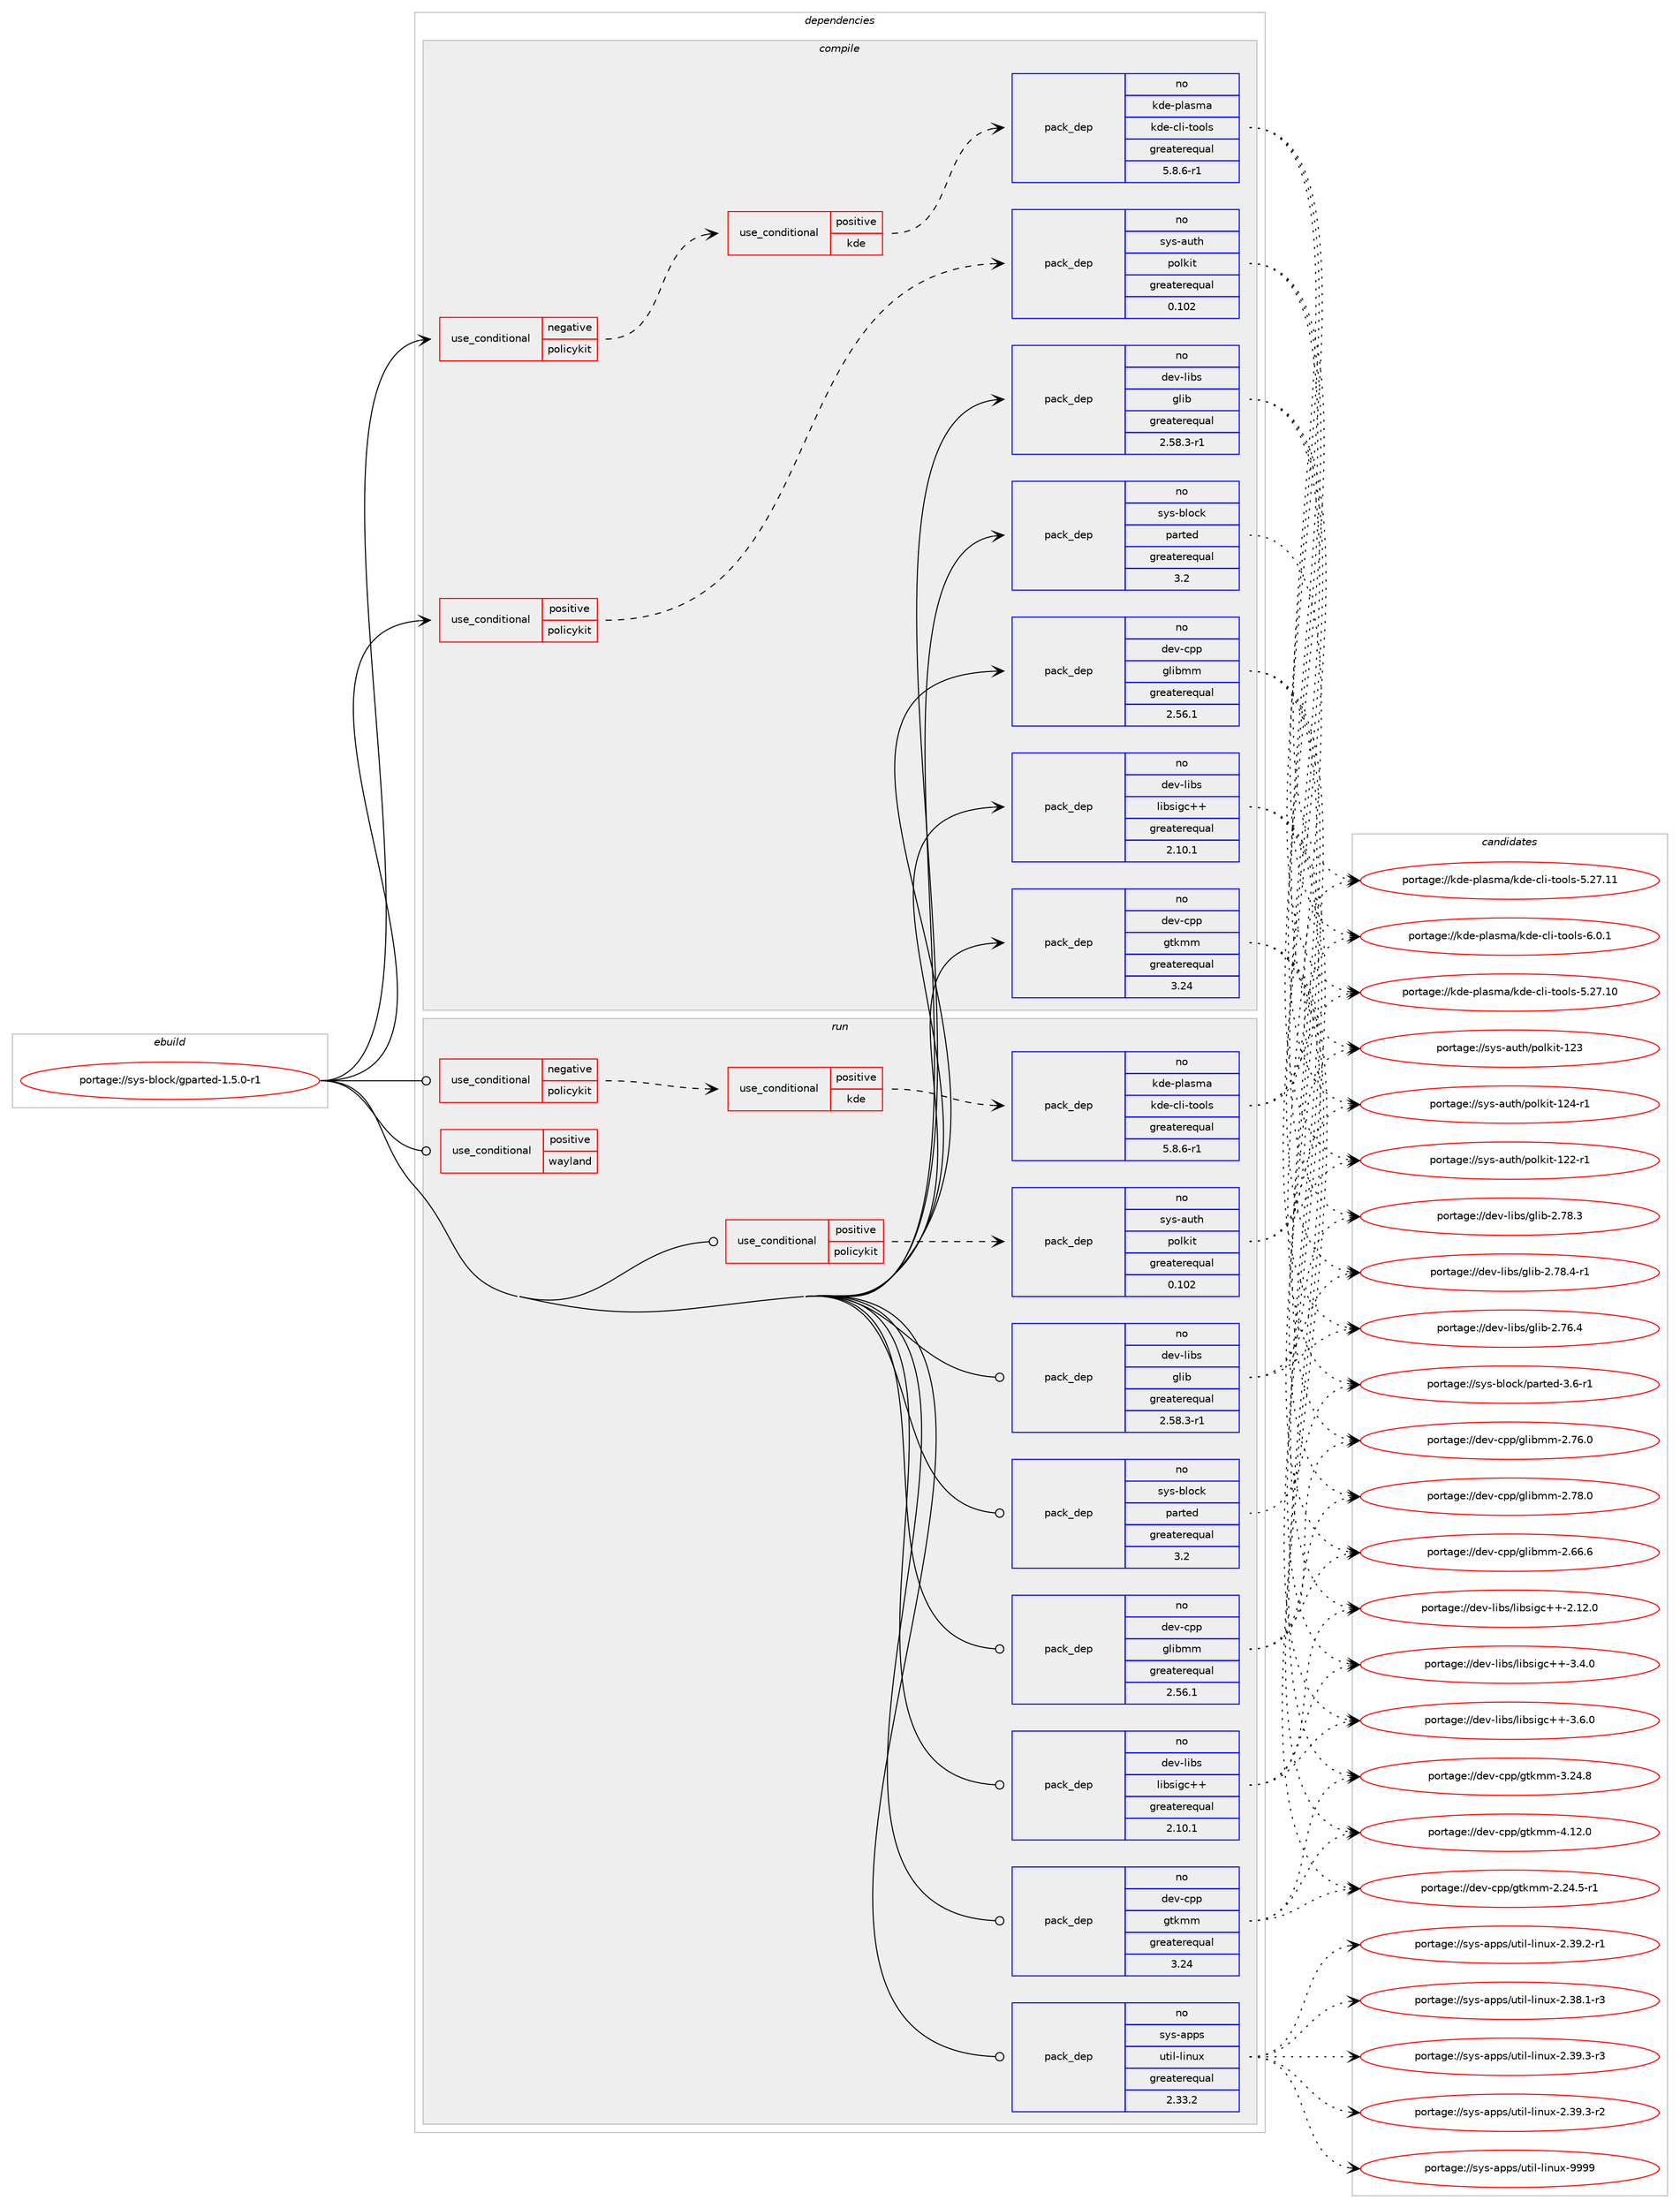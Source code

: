digraph prolog {

# *************
# Graph options
# *************

newrank=true;
concentrate=true;
compound=true;
graph [rankdir=LR,fontname=Helvetica,fontsize=10,ranksep=1.5];#, ranksep=2.5, nodesep=0.2];
edge  [arrowhead=vee];
node  [fontname=Helvetica,fontsize=10];

# **********
# The ebuild
# **********

subgraph cluster_leftcol {
color=gray;
rank=same;
label=<<i>ebuild</i>>;
id [label="portage://sys-block/gparted-1.5.0-r1", color=red, width=4, href="../sys-block/gparted-1.5.0-r1.svg"];
}

# ****************
# The dependencies
# ****************

subgraph cluster_midcol {
color=gray;
label=<<i>dependencies</i>>;
subgraph cluster_compile {
fillcolor="#eeeeee";
style=filled;
label=<<i>compile</i>>;
subgraph cond5613 {
dependency7771 [label=<<TABLE BORDER="0" CELLBORDER="1" CELLSPACING="0" CELLPADDING="4"><TR><TD ROWSPAN="3" CELLPADDING="10">use_conditional</TD></TR><TR><TD>negative</TD></TR><TR><TD>policykit</TD></TR></TABLE>>, shape=none, color=red];
subgraph cond5614 {
dependency7772 [label=<<TABLE BORDER="0" CELLBORDER="1" CELLSPACING="0" CELLPADDING="4"><TR><TD ROWSPAN="3" CELLPADDING="10">use_conditional</TD></TR><TR><TD>positive</TD></TR><TR><TD>kde</TD></TR></TABLE>>, shape=none, color=red];
subgraph pack2090 {
dependency7773 [label=<<TABLE BORDER="0" CELLBORDER="1" CELLSPACING="0" CELLPADDING="4" WIDTH="220"><TR><TD ROWSPAN="6" CELLPADDING="30">pack_dep</TD></TR><TR><TD WIDTH="110">no</TD></TR><TR><TD>kde-plasma</TD></TR><TR><TD>kde-cli-tools</TD></TR><TR><TD>greaterequal</TD></TR><TR><TD>5.8.6-r1</TD></TR></TABLE>>, shape=none, color=blue];
}
dependency7772:e -> dependency7773:w [weight=20,style="dashed",arrowhead="vee"];
}
dependency7771:e -> dependency7772:w [weight=20,style="dashed",arrowhead="vee"];
}
id:e -> dependency7771:w [weight=20,style="solid",arrowhead="vee"];
subgraph cond5615 {
dependency7774 [label=<<TABLE BORDER="0" CELLBORDER="1" CELLSPACING="0" CELLPADDING="4"><TR><TD ROWSPAN="3" CELLPADDING="10">use_conditional</TD></TR><TR><TD>positive</TD></TR><TR><TD>policykit</TD></TR></TABLE>>, shape=none, color=red];
subgraph pack2091 {
dependency7775 [label=<<TABLE BORDER="0" CELLBORDER="1" CELLSPACING="0" CELLPADDING="4" WIDTH="220"><TR><TD ROWSPAN="6" CELLPADDING="30">pack_dep</TD></TR><TR><TD WIDTH="110">no</TD></TR><TR><TD>sys-auth</TD></TR><TR><TD>polkit</TD></TR><TR><TD>greaterequal</TD></TR><TR><TD>0.102</TD></TR></TABLE>>, shape=none, color=blue];
}
dependency7774:e -> dependency7775:w [weight=20,style="dashed",arrowhead="vee"];
}
id:e -> dependency7774:w [weight=20,style="solid",arrowhead="vee"];
subgraph pack2092 {
dependency7776 [label=<<TABLE BORDER="0" CELLBORDER="1" CELLSPACING="0" CELLPADDING="4" WIDTH="220"><TR><TD ROWSPAN="6" CELLPADDING="30">pack_dep</TD></TR><TR><TD WIDTH="110">no</TD></TR><TR><TD>dev-cpp</TD></TR><TR><TD>glibmm</TD></TR><TR><TD>greaterequal</TD></TR><TR><TD>2.56.1</TD></TR></TABLE>>, shape=none, color=blue];
}
id:e -> dependency7776:w [weight=20,style="solid",arrowhead="vee"];
subgraph pack2093 {
dependency7777 [label=<<TABLE BORDER="0" CELLBORDER="1" CELLSPACING="0" CELLPADDING="4" WIDTH="220"><TR><TD ROWSPAN="6" CELLPADDING="30">pack_dep</TD></TR><TR><TD WIDTH="110">no</TD></TR><TR><TD>dev-cpp</TD></TR><TR><TD>gtkmm</TD></TR><TR><TD>greaterequal</TD></TR><TR><TD>3.24</TD></TR></TABLE>>, shape=none, color=blue];
}
id:e -> dependency7777:w [weight=20,style="solid",arrowhead="vee"];
subgraph pack2094 {
dependency7778 [label=<<TABLE BORDER="0" CELLBORDER="1" CELLSPACING="0" CELLPADDING="4" WIDTH="220"><TR><TD ROWSPAN="6" CELLPADDING="30">pack_dep</TD></TR><TR><TD WIDTH="110">no</TD></TR><TR><TD>dev-libs</TD></TR><TR><TD>glib</TD></TR><TR><TD>greaterequal</TD></TR><TR><TD>2.58.3-r1</TD></TR></TABLE>>, shape=none, color=blue];
}
id:e -> dependency7778:w [weight=20,style="solid",arrowhead="vee"];
subgraph pack2095 {
dependency7779 [label=<<TABLE BORDER="0" CELLBORDER="1" CELLSPACING="0" CELLPADDING="4" WIDTH="220"><TR><TD ROWSPAN="6" CELLPADDING="30">pack_dep</TD></TR><TR><TD WIDTH="110">no</TD></TR><TR><TD>dev-libs</TD></TR><TR><TD>libsigc++</TD></TR><TR><TD>greaterequal</TD></TR><TR><TD>2.10.1</TD></TR></TABLE>>, shape=none, color=blue];
}
id:e -> dependency7779:w [weight=20,style="solid",arrowhead="vee"];
# *** BEGIN UNKNOWN DEPENDENCY TYPE (TODO) ***
# id -> package_dependency(portage://sys-block/gparted-1.5.0-r1,install,no,dev-util,desktop-file-utils,none,[,,],[],[])
# *** END UNKNOWN DEPENDENCY TYPE (TODO) ***

subgraph pack2096 {
dependency7780 [label=<<TABLE BORDER="0" CELLBORDER="1" CELLSPACING="0" CELLPADDING="4" WIDTH="220"><TR><TD ROWSPAN="6" CELLPADDING="30">pack_dep</TD></TR><TR><TD WIDTH="110">no</TD></TR><TR><TD>sys-block</TD></TR><TR><TD>parted</TD></TR><TR><TD>greaterequal</TD></TR><TR><TD>3.2</TD></TR></TABLE>>, shape=none, color=blue];
}
id:e -> dependency7780:w [weight=20,style="solid",arrowhead="vee"];
# *** BEGIN UNKNOWN DEPENDENCY TYPE (TODO) ***
# id -> package_dependency(portage://sys-block/gparted-1.5.0-r1,install,no,x11-misc,shared-mime-info,none,[,,],[],[])
# *** END UNKNOWN DEPENDENCY TYPE (TODO) ***

}
subgraph cluster_compileandrun {
fillcolor="#eeeeee";
style=filled;
label=<<i>compile and run</i>>;
}
subgraph cluster_run {
fillcolor="#eeeeee";
style=filled;
label=<<i>run</i>>;
subgraph cond5616 {
dependency7781 [label=<<TABLE BORDER="0" CELLBORDER="1" CELLSPACING="0" CELLPADDING="4"><TR><TD ROWSPAN="3" CELLPADDING="10">use_conditional</TD></TR><TR><TD>negative</TD></TR><TR><TD>policykit</TD></TR></TABLE>>, shape=none, color=red];
subgraph cond5617 {
dependency7782 [label=<<TABLE BORDER="0" CELLBORDER="1" CELLSPACING="0" CELLPADDING="4"><TR><TD ROWSPAN="3" CELLPADDING="10">use_conditional</TD></TR><TR><TD>positive</TD></TR><TR><TD>kde</TD></TR></TABLE>>, shape=none, color=red];
subgraph pack2097 {
dependency7783 [label=<<TABLE BORDER="0" CELLBORDER="1" CELLSPACING="0" CELLPADDING="4" WIDTH="220"><TR><TD ROWSPAN="6" CELLPADDING="30">pack_dep</TD></TR><TR><TD WIDTH="110">no</TD></TR><TR><TD>kde-plasma</TD></TR><TR><TD>kde-cli-tools</TD></TR><TR><TD>greaterequal</TD></TR><TR><TD>5.8.6-r1</TD></TR></TABLE>>, shape=none, color=blue];
}
dependency7782:e -> dependency7783:w [weight=20,style="dashed",arrowhead="vee"];
}
dependency7781:e -> dependency7782:w [weight=20,style="dashed",arrowhead="vee"];
}
id:e -> dependency7781:w [weight=20,style="solid",arrowhead="odot"];
subgraph cond5618 {
dependency7784 [label=<<TABLE BORDER="0" CELLBORDER="1" CELLSPACING="0" CELLPADDING="4"><TR><TD ROWSPAN="3" CELLPADDING="10">use_conditional</TD></TR><TR><TD>positive</TD></TR><TR><TD>policykit</TD></TR></TABLE>>, shape=none, color=red];
subgraph pack2098 {
dependency7785 [label=<<TABLE BORDER="0" CELLBORDER="1" CELLSPACING="0" CELLPADDING="4" WIDTH="220"><TR><TD ROWSPAN="6" CELLPADDING="30">pack_dep</TD></TR><TR><TD WIDTH="110">no</TD></TR><TR><TD>sys-auth</TD></TR><TR><TD>polkit</TD></TR><TR><TD>greaterequal</TD></TR><TR><TD>0.102</TD></TR></TABLE>>, shape=none, color=blue];
}
dependency7784:e -> dependency7785:w [weight=20,style="dashed",arrowhead="vee"];
}
id:e -> dependency7784:w [weight=20,style="solid",arrowhead="odot"];
subgraph cond5619 {
dependency7786 [label=<<TABLE BORDER="0" CELLBORDER="1" CELLSPACING="0" CELLPADDING="4"><TR><TD ROWSPAN="3" CELLPADDING="10">use_conditional</TD></TR><TR><TD>positive</TD></TR><TR><TD>wayland</TD></TR></TABLE>>, shape=none, color=red];
# *** BEGIN UNKNOWN DEPENDENCY TYPE (TODO) ***
# dependency7786 -> package_dependency(portage://sys-block/gparted-1.5.0-r1,run,no,x11-apps,xhost,none,[,,],[],[])
# *** END UNKNOWN DEPENDENCY TYPE (TODO) ***

}
id:e -> dependency7786:w [weight=20,style="solid",arrowhead="odot"];
subgraph pack2099 {
dependency7787 [label=<<TABLE BORDER="0" CELLBORDER="1" CELLSPACING="0" CELLPADDING="4" WIDTH="220"><TR><TD ROWSPAN="6" CELLPADDING="30">pack_dep</TD></TR><TR><TD WIDTH="110">no</TD></TR><TR><TD>dev-cpp</TD></TR><TR><TD>glibmm</TD></TR><TR><TD>greaterequal</TD></TR><TR><TD>2.56.1</TD></TR></TABLE>>, shape=none, color=blue];
}
id:e -> dependency7787:w [weight=20,style="solid",arrowhead="odot"];
subgraph pack2100 {
dependency7788 [label=<<TABLE BORDER="0" CELLBORDER="1" CELLSPACING="0" CELLPADDING="4" WIDTH="220"><TR><TD ROWSPAN="6" CELLPADDING="30">pack_dep</TD></TR><TR><TD WIDTH="110">no</TD></TR><TR><TD>dev-cpp</TD></TR><TR><TD>gtkmm</TD></TR><TR><TD>greaterequal</TD></TR><TR><TD>3.24</TD></TR></TABLE>>, shape=none, color=blue];
}
id:e -> dependency7788:w [weight=20,style="solid",arrowhead="odot"];
subgraph pack2101 {
dependency7789 [label=<<TABLE BORDER="0" CELLBORDER="1" CELLSPACING="0" CELLPADDING="4" WIDTH="220"><TR><TD ROWSPAN="6" CELLPADDING="30">pack_dep</TD></TR><TR><TD WIDTH="110">no</TD></TR><TR><TD>dev-libs</TD></TR><TR><TD>glib</TD></TR><TR><TD>greaterequal</TD></TR><TR><TD>2.58.3-r1</TD></TR></TABLE>>, shape=none, color=blue];
}
id:e -> dependency7789:w [weight=20,style="solid",arrowhead="odot"];
subgraph pack2102 {
dependency7790 [label=<<TABLE BORDER="0" CELLBORDER="1" CELLSPACING="0" CELLPADDING="4" WIDTH="220"><TR><TD ROWSPAN="6" CELLPADDING="30">pack_dep</TD></TR><TR><TD WIDTH="110">no</TD></TR><TR><TD>dev-libs</TD></TR><TR><TD>libsigc++</TD></TR><TR><TD>greaterequal</TD></TR><TR><TD>2.10.1</TD></TR></TABLE>>, shape=none, color=blue];
}
id:e -> dependency7790:w [weight=20,style="solid",arrowhead="odot"];
subgraph pack2103 {
dependency7791 [label=<<TABLE BORDER="0" CELLBORDER="1" CELLSPACING="0" CELLPADDING="4" WIDTH="220"><TR><TD ROWSPAN="6" CELLPADDING="30">pack_dep</TD></TR><TR><TD WIDTH="110">no</TD></TR><TR><TD>sys-apps</TD></TR><TR><TD>util-linux</TD></TR><TR><TD>greaterequal</TD></TR><TR><TD>2.33.2</TD></TR></TABLE>>, shape=none, color=blue];
}
id:e -> dependency7791:w [weight=20,style="solid",arrowhead="odot"];
subgraph pack2104 {
dependency7792 [label=<<TABLE BORDER="0" CELLBORDER="1" CELLSPACING="0" CELLPADDING="4" WIDTH="220"><TR><TD ROWSPAN="6" CELLPADDING="30">pack_dep</TD></TR><TR><TD WIDTH="110">no</TD></TR><TR><TD>sys-block</TD></TR><TR><TD>parted</TD></TR><TR><TD>greaterequal</TD></TR><TR><TD>3.2</TD></TR></TABLE>>, shape=none, color=blue];
}
id:e -> dependency7792:w [weight=20,style="solid",arrowhead="odot"];
}
}

# **************
# The candidates
# **************

subgraph cluster_choices {
rank=same;
color=gray;
label=<<i>candidates</i>>;

subgraph choice2090 {
color=black;
nodesep=1;
choice107100101451121089711510997471071001014599108105451161111111081154553465055464948 [label="portage://kde-plasma/kde-cli-tools-5.27.10", color=red, width=4,href="../kde-plasma/kde-cli-tools-5.27.10.svg"];
choice107100101451121089711510997471071001014599108105451161111111081154553465055464949 [label="portage://kde-plasma/kde-cli-tools-5.27.11", color=red, width=4,href="../kde-plasma/kde-cli-tools-5.27.11.svg"];
choice10710010145112108971151099747107100101459910810545116111111108115455446484649 [label="portage://kde-plasma/kde-cli-tools-6.0.1", color=red, width=4,href="../kde-plasma/kde-cli-tools-6.0.1.svg"];
dependency7773:e -> choice107100101451121089711510997471071001014599108105451161111111081154553465055464948:w [style=dotted,weight="100"];
dependency7773:e -> choice107100101451121089711510997471071001014599108105451161111111081154553465055464949:w [style=dotted,weight="100"];
dependency7773:e -> choice10710010145112108971151099747107100101459910810545116111111108115455446484649:w [style=dotted,weight="100"];
}
subgraph choice2091 {
color=black;
nodesep=1;
choice115121115459711711610447112111108107105116454950504511449 [label="portage://sys-auth/polkit-122-r1", color=red, width=4,href="../sys-auth/polkit-122-r1.svg"];
choice11512111545971171161044711211110810710511645495051 [label="portage://sys-auth/polkit-123", color=red, width=4,href="../sys-auth/polkit-123.svg"];
choice115121115459711711610447112111108107105116454950524511449 [label="portage://sys-auth/polkit-124-r1", color=red, width=4,href="../sys-auth/polkit-124-r1.svg"];
dependency7775:e -> choice115121115459711711610447112111108107105116454950504511449:w [style=dotted,weight="100"];
dependency7775:e -> choice11512111545971171161044711211110810710511645495051:w [style=dotted,weight="100"];
dependency7775:e -> choice115121115459711711610447112111108107105116454950524511449:w [style=dotted,weight="100"];
}
subgraph choice2092 {
color=black;
nodesep=1;
choice1001011184599112112471031081059810910945504654544654 [label="portage://dev-cpp/glibmm-2.66.6", color=red, width=4,href="../dev-cpp/glibmm-2.66.6.svg"];
choice1001011184599112112471031081059810910945504655544648 [label="portage://dev-cpp/glibmm-2.76.0", color=red, width=4,href="../dev-cpp/glibmm-2.76.0.svg"];
choice1001011184599112112471031081059810910945504655564648 [label="portage://dev-cpp/glibmm-2.78.0", color=red, width=4,href="../dev-cpp/glibmm-2.78.0.svg"];
dependency7776:e -> choice1001011184599112112471031081059810910945504654544654:w [style=dotted,weight="100"];
dependency7776:e -> choice1001011184599112112471031081059810910945504655544648:w [style=dotted,weight="100"];
dependency7776:e -> choice1001011184599112112471031081059810910945504655564648:w [style=dotted,weight="100"];
}
subgraph choice2093 {
color=black;
nodesep=1;
choice100101118459911211247103116107109109455046505246534511449 [label="portage://dev-cpp/gtkmm-2.24.5-r1", color=red, width=4,href="../dev-cpp/gtkmm-2.24.5-r1.svg"];
choice10010111845991121124710311610710910945514650524656 [label="portage://dev-cpp/gtkmm-3.24.8", color=red, width=4,href="../dev-cpp/gtkmm-3.24.8.svg"];
choice10010111845991121124710311610710910945524649504648 [label="portage://dev-cpp/gtkmm-4.12.0", color=red, width=4,href="../dev-cpp/gtkmm-4.12.0.svg"];
dependency7777:e -> choice100101118459911211247103116107109109455046505246534511449:w [style=dotted,weight="100"];
dependency7777:e -> choice10010111845991121124710311610710910945514650524656:w [style=dotted,weight="100"];
dependency7777:e -> choice10010111845991121124710311610710910945524649504648:w [style=dotted,weight="100"];
}
subgraph choice2094 {
color=black;
nodesep=1;
choice1001011184510810598115471031081059845504655544652 [label="portage://dev-libs/glib-2.76.4", color=red, width=4,href="../dev-libs/glib-2.76.4.svg"];
choice1001011184510810598115471031081059845504655564651 [label="portage://dev-libs/glib-2.78.3", color=red, width=4,href="../dev-libs/glib-2.78.3.svg"];
choice10010111845108105981154710310810598455046555646524511449 [label="portage://dev-libs/glib-2.78.4-r1", color=red, width=4,href="../dev-libs/glib-2.78.4-r1.svg"];
dependency7778:e -> choice1001011184510810598115471031081059845504655544652:w [style=dotted,weight="100"];
dependency7778:e -> choice1001011184510810598115471031081059845504655564651:w [style=dotted,weight="100"];
dependency7778:e -> choice10010111845108105981154710310810598455046555646524511449:w [style=dotted,weight="100"];
}
subgraph choice2095 {
color=black;
nodesep=1;
choice1001011184510810598115471081059811510510399434345504649504648 [label="portage://dev-libs/libsigc++-2.12.0", color=red, width=4,href="../dev-libs/libsigc++-2.12.0.svg"];
choice10010111845108105981154710810598115105103994343455146524648 [label="portage://dev-libs/libsigc++-3.4.0", color=red, width=4,href="../dev-libs/libsigc++-3.4.0.svg"];
choice10010111845108105981154710810598115105103994343455146544648 [label="portage://dev-libs/libsigc++-3.6.0", color=red, width=4,href="../dev-libs/libsigc++-3.6.0.svg"];
dependency7779:e -> choice1001011184510810598115471081059811510510399434345504649504648:w [style=dotted,weight="100"];
dependency7779:e -> choice10010111845108105981154710810598115105103994343455146524648:w [style=dotted,weight="100"];
dependency7779:e -> choice10010111845108105981154710810598115105103994343455146544648:w [style=dotted,weight="100"];
}
subgraph choice2096 {
color=black;
nodesep=1;
choice1151211154598108111991074711297114116101100455146544511449 [label="portage://sys-block/parted-3.6-r1", color=red, width=4,href="../sys-block/parted-3.6-r1.svg"];
dependency7780:e -> choice1151211154598108111991074711297114116101100455146544511449:w [style=dotted,weight="100"];
}
subgraph choice2097 {
color=black;
nodesep=1;
choice107100101451121089711510997471071001014599108105451161111111081154553465055464948 [label="portage://kde-plasma/kde-cli-tools-5.27.10", color=red, width=4,href="../kde-plasma/kde-cli-tools-5.27.10.svg"];
choice107100101451121089711510997471071001014599108105451161111111081154553465055464949 [label="portage://kde-plasma/kde-cli-tools-5.27.11", color=red, width=4,href="../kde-plasma/kde-cli-tools-5.27.11.svg"];
choice10710010145112108971151099747107100101459910810545116111111108115455446484649 [label="portage://kde-plasma/kde-cli-tools-6.0.1", color=red, width=4,href="../kde-plasma/kde-cli-tools-6.0.1.svg"];
dependency7783:e -> choice107100101451121089711510997471071001014599108105451161111111081154553465055464948:w [style=dotted,weight="100"];
dependency7783:e -> choice107100101451121089711510997471071001014599108105451161111111081154553465055464949:w [style=dotted,weight="100"];
dependency7783:e -> choice10710010145112108971151099747107100101459910810545116111111108115455446484649:w [style=dotted,weight="100"];
}
subgraph choice2098 {
color=black;
nodesep=1;
choice115121115459711711610447112111108107105116454950504511449 [label="portage://sys-auth/polkit-122-r1", color=red, width=4,href="../sys-auth/polkit-122-r1.svg"];
choice11512111545971171161044711211110810710511645495051 [label="portage://sys-auth/polkit-123", color=red, width=4,href="../sys-auth/polkit-123.svg"];
choice115121115459711711610447112111108107105116454950524511449 [label="portage://sys-auth/polkit-124-r1", color=red, width=4,href="../sys-auth/polkit-124-r1.svg"];
dependency7785:e -> choice115121115459711711610447112111108107105116454950504511449:w [style=dotted,weight="100"];
dependency7785:e -> choice11512111545971171161044711211110810710511645495051:w [style=dotted,weight="100"];
dependency7785:e -> choice115121115459711711610447112111108107105116454950524511449:w [style=dotted,weight="100"];
}
subgraph choice2099 {
color=black;
nodesep=1;
choice1001011184599112112471031081059810910945504654544654 [label="portage://dev-cpp/glibmm-2.66.6", color=red, width=4,href="../dev-cpp/glibmm-2.66.6.svg"];
choice1001011184599112112471031081059810910945504655544648 [label="portage://dev-cpp/glibmm-2.76.0", color=red, width=4,href="../dev-cpp/glibmm-2.76.0.svg"];
choice1001011184599112112471031081059810910945504655564648 [label="portage://dev-cpp/glibmm-2.78.0", color=red, width=4,href="../dev-cpp/glibmm-2.78.0.svg"];
dependency7787:e -> choice1001011184599112112471031081059810910945504654544654:w [style=dotted,weight="100"];
dependency7787:e -> choice1001011184599112112471031081059810910945504655544648:w [style=dotted,weight="100"];
dependency7787:e -> choice1001011184599112112471031081059810910945504655564648:w [style=dotted,weight="100"];
}
subgraph choice2100 {
color=black;
nodesep=1;
choice100101118459911211247103116107109109455046505246534511449 [label="portage://dev-cpp/gtkmm-2.24.5-r1", color=red, width=4,href="../dev-cpp/gtkmm-2.24.5-r1.svg"];
choice10010111845991121124710311610710910945514650524656 [label="portage://dev-cpp/gtkmm-3.24.8", color=red, width=4,href="../dev-cpp/gtkmm-3.24.8.svg"];
choice10010111845991121124710311610710910945524649504648 [label="portage://dev-cpp/gtkmm-4.12.0", color=red, width=4,href="../dev-cpp/gtkmm-4.12.0.svg"];
dependency7788:e -> choice100101118459911211247103116107109109455046505246534511449:w [style=dotted,weight="100"];
dependency7788:e -> choice10010111845991121124710311610710910945514650524656:w [style=dotted,weight="100"];
dependency7788:e -> choice10010111845991121124710311610710910945524649504648:w [style=dotted,weight="100"];
}
subgraph choice2101 {
color=black;
nodesep=1;
choice1001011184510810598115471031081059845504655544652 [label="portage://dev-libs/glib-2.76.4", color=red, width=4,href="../dev-libs/glib-2.76.4.svg"];
choice1001011184510810598115471031081059845504655564651 [label="portage://dev-libs/glib-2.78.3", color=red, width=4,href="../dev-libs/glib-2.78.3.svg"];
choice10010111845108105981154710310810598455046555646524511449 [label="portage://dev-libs/glib-2.78.4-r1", color=red, width=4,href="../dev-libs/glib-2.78.4-r1.svg"];
dependency7789:e -> choice1001011184510810598115471031081059845504655544652:w [style=dotted,weight="100"];
dependency7789:e -> choice1001011184510810598115471031081059845504655564651:w [style=dotted,weight="100"];
dependency7789:e -> choice10010111845108105981154710310810598455046555646524511449:w [style=dotted,weight="100"];
}
subgraph choice2102 {
color=black;
nodesep=1;
choice1001011184510810598115471081059811510510399434345504649504648 [label="portage://dev-libs/libsigc++-2.12.0", color=red, width=4,href="../dev-libs/libsigc++-2.12.0.svg"];
choice10010111845108105981154710810598115105103994343455146524648 [label="portage://dev-libs/libsigc++-3.4.0", color=red, width=4,href="../dev-libs/libsigc++-3.4.0.svg"];
choice10010111845108105981154710810598115105103994343455146544648 [label="portage://dev-libs/libsigc++-3.6.0", color=red, width=4,href="../dev-libs/libsigc++-3.6.0.svg"];
dependency7790:e -> choice1001011184510810598115471081059811510510399434345504649504648:w [style=dotted,weight="100"];
dependency7790:e -> choice10010111845108105981154710810598115105103994343455146524648:w [style=dotted,weight="100"];
dependency7790:e -> choice10010111845108105981154710810598115105103994343455146544648:w [style=dotted,weight="100"];
}
subgraph choice2103 {
color=black;
nodesep=1;
choice11512111545971121121154711711610510845108105110117120455046515646494511451 [label="portage://sys-apps/util-linux-2.38.1-r3", color=red, width=4,href="../sys-apps/util-linux-2.38.1-r3.svg"];
choice11512111545971121121154711711610510845108105110117120455046515746504511449 [label="portage://sys-apps/util-linux-2.39.2-r1", color=red, width=4,href="../sys-apps/util-linux-2.39.2-r1.svg"];
choice11512111545971121121154711711610510845108105110117120455046515746514511450 [label="portage://sys-apps/util-linux-2.39.3-r2", color=red, width=4,href="../sys-apps/util-linux-2.39.3-r2.svg"];
choice11512111545971121121154711711610510845108105110117120455046515746514511451 [label="portage://sys-apps/util-linux-2.39.3-r3", color=red, width=4,href="../sys-apps/util-linux-2.39.3-r3.svg"];
choice115121115459711211211547117116105108451081051101171204557575757 [label="portage://sys-apps/util-linux-9999", color=red, width=4,href="../sys-apps/util-linux-9999.svg"];
dependency7791:e -> choice11512111545971121121154711711610510845108105110117120455046515646494511451:w [style=dotted,weight="100"];
dependency7791:e -> choice11512111545971121121154711711610510845108105110117120455046515746504511449:w [style=dotted,weight="100"];
dependency7791:e -> choice11512111545971121121154711711610510845108105110117120455046515746514511450:w [style=dotted,weight="100"];
dependency7791:e -> choice11512111545971121121154711711610510845108105110117120455046515746514511451:w [style=dotted,weight="100"];
dependency7791:e -> choice115121115459711211211547117116105108451081051101171204557575757:w [style=dotted,weight="100"];
}
subgraph choice2104 {
color=black;
nodesep=1;
choice1151211154598108111991074711297114116101100455146544511449 [label="portage://sys-block/parted-3.6-r1", color=red, width=4,href="../sys-block/parted-3.6-r1.svg"];
dependency7792:e -> choice1151211154598108111991074711297114116101100455146544511449:w [style=dotted,weight="100"];
}
}

}
